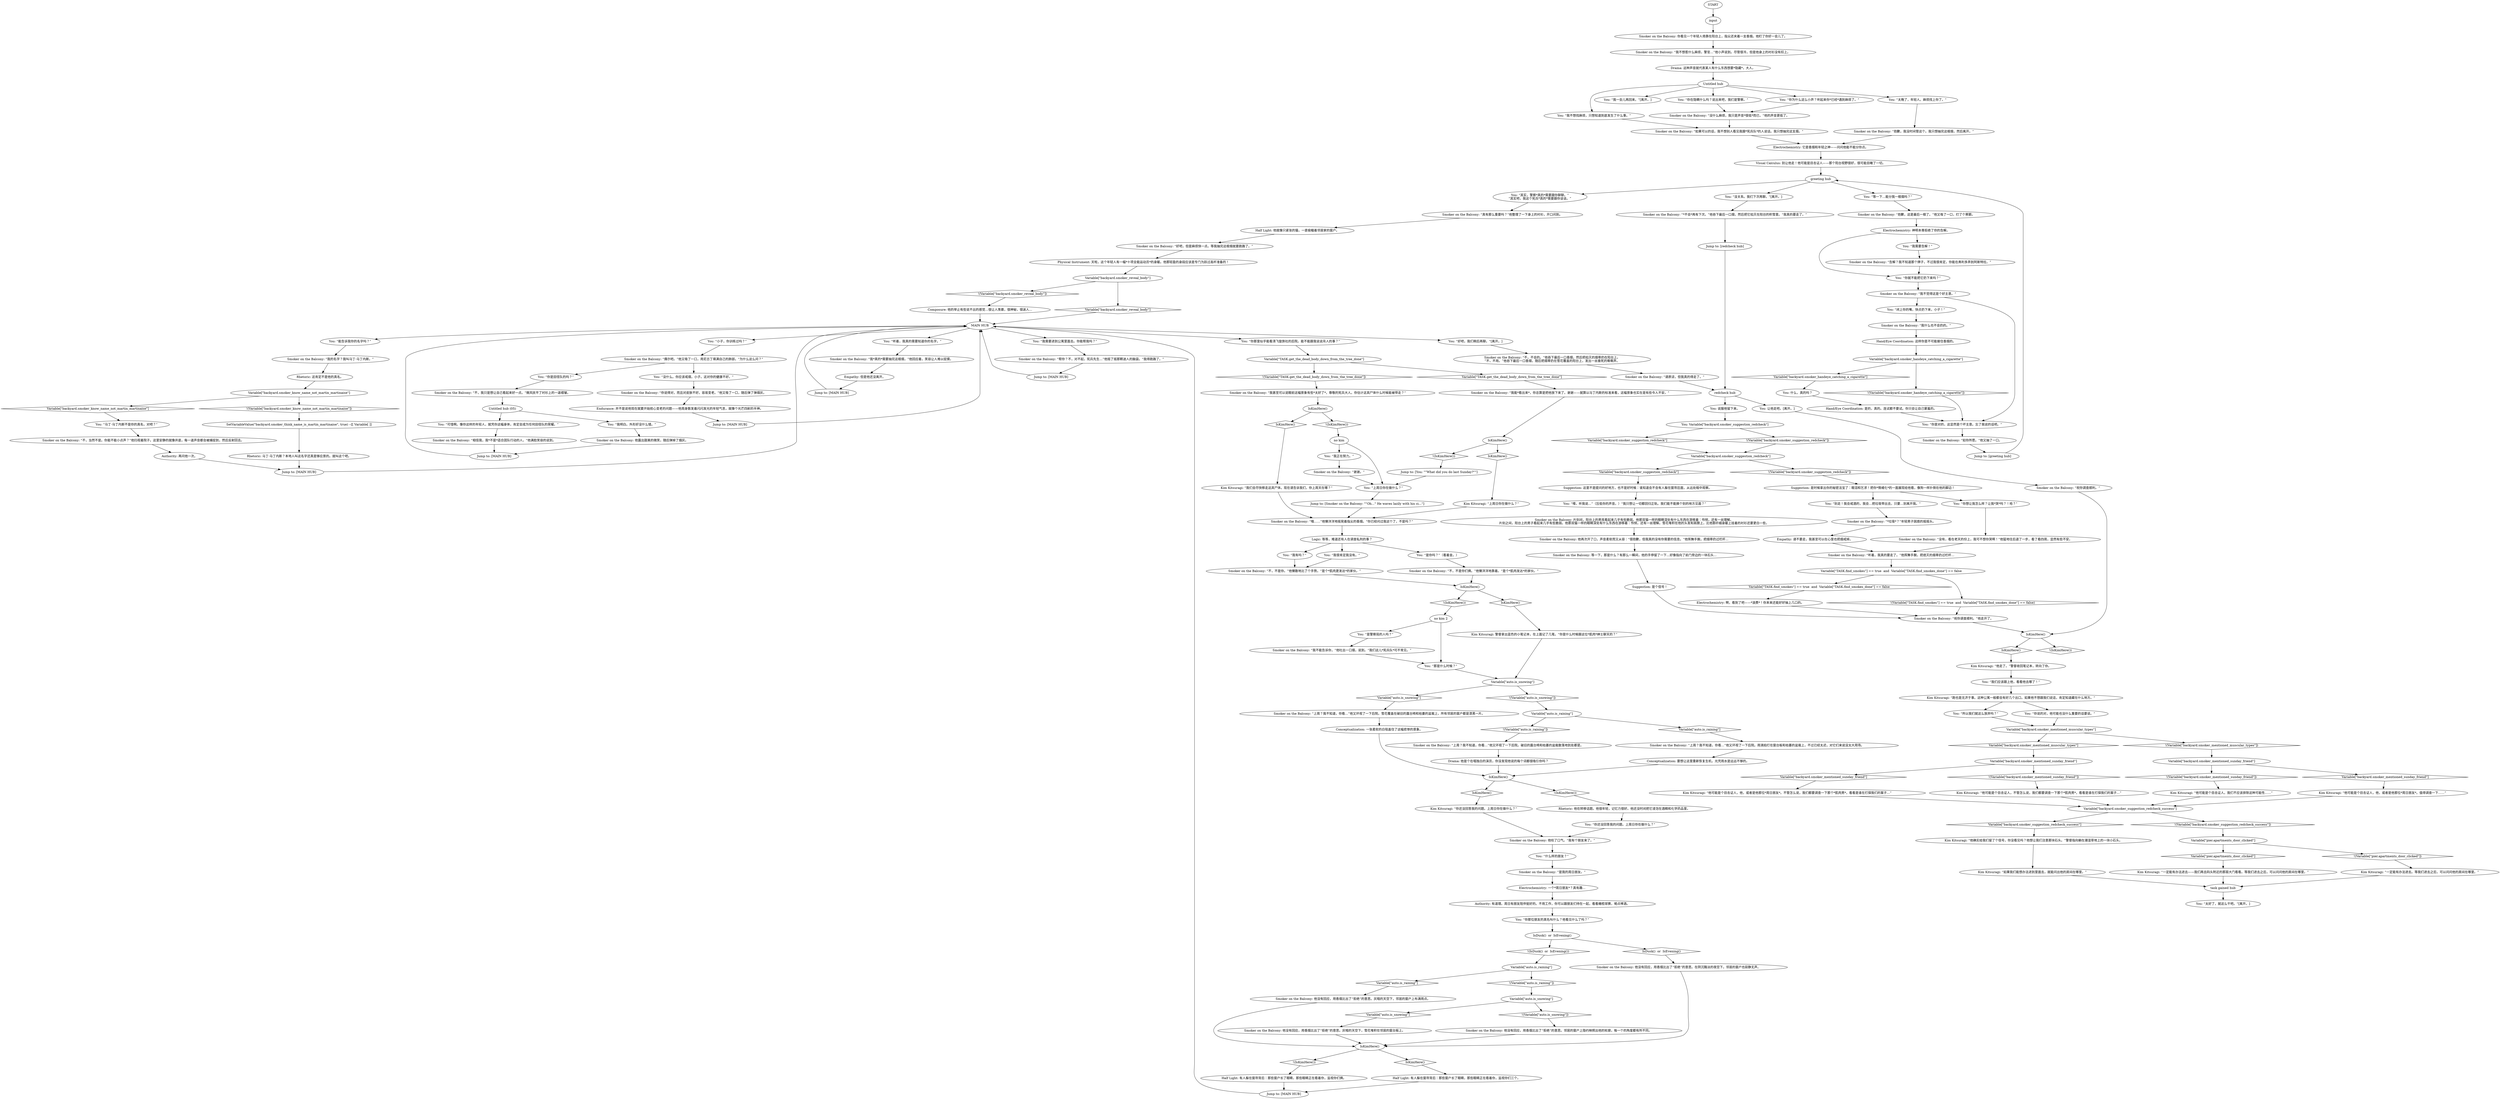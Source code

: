 # BACKYARD / SMOKER ON THE BALCONY
# The balcony overlooks the scene of the hanging but he's not a witness. He told as much to the investigator before, who you can ascertain was from Whitewater: foreshadowing for the HONOUR COURT's arrival later. EDITED VERSION
# ==================================================
digraph G {
	  0 [label="START"];
	  1 [label="input"];
	  2 [label="You: “好吧，我们稍后再聊。”[离开。]"];
	  3 [label="IsKimHere()"];
	  4 [label="IsKimHere()", shape=diamond];
	  5 [label="!(IsKimHere())", shape=diamond];
	  6 [label="Smoker on the Balcony: “偶尔吧。”他又吸了一口，用尼古丁填满自己的肺部。“为什么这么问？”"];
	  7 [label="Smoker on the Balcony: “是我的周日朋友。”"];
	  8 [label="Suggestion: 是时候拿出你的秘密法宝了：眼泪和乞求！把你*情绪化*的一面展现给他看，像狗一样扑倒在他的脚边！"];
	  9 [label="You: “我明白。外形好没什么错。”"];
	  10 [label="Smoker on the Balcony: 他没有回应，用香烟比出了“拒绝”的意思。邻居的窗户上隐约映照出他的轮廓，每一个的角度都有所不同。"];
	  11 [label="SetVariableValue(\"backyard.smoker_think_name_is_martin_martinaise\", true) --[[ Variable[ ]]"];
	  12 [label="Smoker on the Balcony: “如果可以的话，我不想别人看见我跟*宪兵队*的人说话。我只想抽完这支烟。”"];
	  13 [label="You: “你那里似乎能看清飞旋旅社的后院。能不能跟我说说吊人的事？”"];
	  14 [label="Smoker on the Balcony: “不，当然不是。你能不能小点声？”他扫视着院子。这里安静的就像井底，每一道声音都会被捕捉到，然后反射回去。"];
	  15 [label="Smoker on the Balcony: “祝你调查顺利。”他走开了。"];
	  16 [label="You: “你就不能把它扔下来吗？”"];
	  17 [label="Variable[\"auto.is_snowing\"]"];
	  18 [label="Variable[\"auto.is_snowing\"]", shape=diamond];
	  19 [label="!(Variable[\"auto.is_snowing\"])", shape=diamond];
	  20 [label="You: “我需要进到公寓里面去。你能帮我吗？”"];
	  21 [label="Kim Kitsuragi: 警督拿出蓝色的小笔记本，在上面记了几笔。“你是什么时候跟这位*肌肉*绅士聊天的？”"];
	  22 [label="Rhetoric: 这肯定不是他的真名。"];
	  23 [label="You: “可惜啊。像你这样的年轻人，就凭你这幅身体，肯定会成为任何田径队的荣耀。”"];
	  24 [label="You: “所以我们就这么放弃吗？”"];
	  25 [label="task gained hub"];
	  26 [label="Smoker on the Balcony: 你看见一个年轻人倚靠在阳台上，指尖还夹着一支香烟。他盯了你好一会儿了。"];
	  27 [label="redcheck hub"];
	  28 [label="Hand/Eye Coordination: 这样你是不可能接住香烟的。"];
	  29 [label="Electrochemistry: 啊，看到了吧——*浪费*！你本来还能好好抽上几口的。"];
	  30 [label="You: “你为什么这么小声？听起来你*已经*遇到麻烦了。”"];
	  31 [label="Kim Kitsuragi: “我们会尽快移走这具尸体。现在请告诉我们，你上周天在哪？”"];
	  32 [label="Smoker on the Balcony: “我的名字？我叫马丁·马丁内斯。”"];
	  33 [label="Smoker on the Balcony: “你说得对，而且对皮肤不好。容易变老。”他又吸了一口，随后弹了弹烟灰。"];
	  34 [label="IsKimHere()"];
	  35 [label="IsKimHere()", shape=diamond];
	  36 [label="!(IsKimHere())", shape=diamond];
	  37 [label="Smoker on the Balcony: “*不会*再有下次。”他吞下最后一口烟，然后把它掐灭在阳台的积雪里。“我真的要走了。”"];
	  38 [label="Smoker on the Balcony: “祝你调查顺利。”"];
	  39 [label="Smoker on the Balcony: “听着，我真的要走了。”他挥舞手腕，把熄灭的烟蒂扔过栏杆…"];
	  40 [label="Smoker on the Balcony: “没有，看在老天的份上，我可不想你哭啊！”他猛地往后退了一步，看了看四周，显然有些不安。"];
	  41 [label="Logic: 等等，难道还有人在调查私刑的事？"];
	  42 [label="greeting hub"];
	  43 [label="Physical Instrument: 天啦，这个年轻人有一幅*十项全能运动员*的身躯。他那轻盈的身段应该是专门为跃过高杆准备的！"];
	  44 [label="Smoker on the Balcony: 片刻间，阳台上的男孩看起来几乎有些脆弱。他那双猫一样的眼睛深处有什么东西在游移着：怜悯，还有一丝理解。\n片刻之间，阳台上的男子看起来几乎有些脆弱。他那双猫一样的眼睛深处有什么东西在游移着：怜悯，还有一丝理解。雪花堆积在他的头发和肩膀上，比他那纤细身躯上挂着的衬衫还要更白一些。"];
	  45 [label="Smoker on the Balcony: “上周？我不知道，你看…”他又环视了一下后院。雪花覆盖在破旧的露台椅和枯萎的盆栽上，所有邻居的窗户都是漆黑一片。"];
	  46 [label="Variable[\"auto.is_snowing\"]"];
	  47 [label="Variable[\"auto.is_snowing\"]", shape=diamond];
	  48 [label="!(Variable[\"auto.is_snowing\"])", shape=diamond];
	  49 [label="Electrochemistry: 一个*周日朋友*？真有趣…"];
	  50 [label="Smoker on the Balcony: 他没有回应，用香烟比出了“拒绝”的意思。在阴沉黯淡的夜空下，邻居的窗户也寂静无声。"];
	  51 [label="Jump to: [MAIN HUB]"];
	  52 [label="You: “你说的对，他可能也没什么重要的话要说。”"];
	  53 [label="Kim Kitsuragi: “他可能是个目击证人，他，或者是他那位*周日朋友*。不管怎么说，我们都要调查一下那个*肌肉男*，看看是谁在打探我们的案子…”"];
	  54 [label="Variable[\"backyard.smoker_handeye_catching_a_cigarette\"]"];
	  55 [label="Variable[\"backyard.smoker_handeye_catching_a_cigarette\"]", shape=diamond];
	  56 [label="!(Variable[\"backyard.smoker_handeye_catching_a_cigarette\"])", shape=diamond];
	  57 [label="Smoker on the Balcony: “上周？我不知道，你看…”他又环视了一下后院。破旧的露台椅和枯萎的盆栽散落地到处都是。"];
	  58 [label="Variable[\"TASK.find_smokes\"] == true  and  Variable[\"TASK.find_smokes_done\"] == false"];
	  59 [label="Variable[\"TASK.find_smokes\"] == true  and  Variable[\"TASK.find_smokes_done\"] == false", shape=diamond];
	  60 [label="!(Variable[\"TASK.find_smokes\"] == true  and  Variable[\"TASK.find_smokes_done\"] == false)", shape=diamond];
	  61 [label="You: “我一会儿再回来。”[离开。]"];
	  62 [label="Smoker on the Balcony: “不，不是你。”他懒散地比了个手势。“是个*肌肉更发达*的家伙。”"];
	  63 [label="Electrochemistry: 它是香烟和年轻之神——问问他能不能分你点。"];
	  64 [label="no kim 2"];
	  65 [label="Authority: 有道理。周日有朋友陪伴挺好的。不用工作，你可以跟朋友们待在一起，看看橄榄球赛，喝点啤酒。"];
	  66 [label="You: “我们应该跟上他，看看他去哪了！”"];
	  67 [label="You: “你那位朋友的真名叫什么？他看见什么了吗？”"];
	  68 [label="MAIN HUB"];
	  69 [label="You: “我正在努力。”"];
	  70 [label="Empathy: 但是他还没离开。"];
	  71 [label="Smoker on the Balcony: “相信我，我*不是*适合团队行动的人，”他满脸笑容的说到。"];
	  72 [label="Kim Kitsuragi: “跑也是无济于事。这种公寓一般都会有好几个出口。如果他不想跟我们说话，肯定知道藏在什么地方。”"];
	  73 [label="You: “你是对的，这显然是个坏主意。忘了我说的话吧。”"];
	  74 [label="Hand/Eye Coordination: 是的，真的。连试都不要试。你只会让自己蒙羞的。"];
	  75 [label="Smoker on the Balcony: “如你所愿。”他又抽了一口。"];
	  76 [label="Variable[\"auto.is_raining\"]"];
	  77 [label="Variable[\"auto.is_raining\"]", shape=diamond];
	  78 [label="!(Variable[\"auto.is_raining\"])", shape=diamond];
	  79 [label="Drama: 他是个在唱独白的演员，你没发现他说的每个词都很吸引你吗？"];
	  80 [label="Visual Calculus: 别让他走！他可能是目击证人——那个阳台视野很好，很可能目睹了一切。"];
	  81 [label="Smoker on the Balcony: “没什么麻烦，我只是声音*很低*而已，”他的声音更低了。"];
	  82 [label="Variable[\"backyard.smoker_know_name_not_martin_martinaise\"]"];
	  83 [label="Variable[\"backyard.smoker_know_name_not_martin_martinaise\"]", shape=diamond];
	  84 [label="!(Variable[\"backyard.smoker_know_name_not_martin_martinaise\"])", shape=diamond];
	  85 [label="You: “听着，我真的需要知道你的名字。”"];
	  86 [label="Smoker on the Balcony: “我不能告诉你，”他吐出一口烟，说到。“我们这儿*宪兵队*可不常见。”"];
	  87 [label="Smoker on the Balcony: “不，不会的。”他吞下最后一口香烟，然后把掐灭的烟蒂扔在阳台上。\n“不，不用。”他吞下最后一口香烟，随后把烟蒂扔在雪花覆盖的阳台上，发出一丝垂死的嘶嘶声。"];
	  88 [label="Electrochemistry: 神明本尊拒绝了你的告解。"];
	  89 [label="Smoker on the Balcony: “不，不是你们俩。”他懒洋洋地靠着。“是个*肌肉发达*的家伙。”"];
	  90 [label="Jump to: [redcheck hub]"];
	  91 [label="You: “我不想找麻烦，只想知道到底发生了什么事。”"];
	  92 [label="You: 什么，真的吗？"];
	  93 [label="Smoker on the Balcony: 他再次开了口，声音柔软而又从容：“很抱歉，但我真的没有你需要的信息。”他挥舞手腕，把烟蒂扔过栏杆…"];
	  94 [label="Kim Kitsuragi: “一定能有办法进去——我们再去码头附近的那扇大门看看。等我们进去之后，可以问问他的房间在哪里。”"];
	  95 [label="You: “能告诉我你的名字吗？”"];
	  96 [label="Kim Kitsuragi: “上周日你在做什么？”"];
	  97 [label="You: “你还没回答我的问题。上周日你在做什么？”"];
	  98 [label="You: “是警察局的人吗？”"];
	  99 [label="Untitled hub (05)"];
	  100 [label="Jump to: [MAIN HUB]"];
	  101 [label="Kim Kitsuragi: “一定能有办法进去。等我们进去之后，可以问问他的房间在哪里。”"];
	  102 [label="Kim Kitsuragi: “他确实给我们留了个信号，你没看见吗？他想让我们注意那块石头。”警督指向躺在潮湿草地上的一块小石头。"];
	  104 [label="Smoker on the Balcony: “我什么也不会扔的。”"];
	  105 [label="Smoker on the Balcony: 他没有回应，用香烟比出了“拒绝”的意思。灰暗的天空下，邻居的窗户上布满雨点。"];
	  106 [label="IsKimHere()"];
	  107 [label="IsKimHere()", shape=diamond];
	  108 [label="!(IsKimHere())", shape=diamond];
	  109 [label="You: “等一下…能分我一根烟吗？”"];
	  110 [label="Smoker on the Balcony: “谢谢。”"];
	  111 [label="Kim Kitsuragi: “你还没回答我的问题。上周日你在做什么？”"];
	  112 [label="Smoker on the Balcony: 他叹了口气。“我有个朋友来了。”"];
	  113 [label="Jump to: [MAIN HUB]"];
	  114 [label="Smoker on the Balcony: “我*真的*需要抽完这根烟，”他回应着，笑容让人难以捉摸。"];
	  115 [label="Smoker on the Balcony: “真有那么重要吗？”他整理了一下身上的衬衫，开口问到。"];
	  116 [label="You: “是你吗？”（看着金。）"];
	  117 [label="Smoker on the Balcony: 等一下，那是什么？有那么一瞬间，他的手停留了一下…好像指向了前门旁边的一块石头…"];
	  118 [label="IsKimHere()"];
	  119 [label="IsKimHere()", shape=diamond];
	  120 [label="!(IsKimHere())", shape=diamond];
	  121 [label="Half Light: 他就像只紧张的猫，一直偷瞄着邻居家的窗户。"];
	  122 [label="You: “马丁·马丁内斯不是你的真名，对吧？”"];
	  123 [label="Smoker on the Balcony: “不，我只是想让自己看起来好一点。”微风抚平了衬衫上的一道褶皱。"];
	  124 [label="Jump to: [greeting hub]"];
	  125 [label="Jump to: [Smoker on the Balcony: \"\"Oh...\" He waves lazily with his ci...\"]"];
	  126 [label="Half Light: 有人躲在窗帘背后：那些窗户长了眼睛，那些眼睛正在看着你，监视你们三个。"];
	  127 [label="Variable[\"backyard.smoker_reveal_body\"]"];
	  128 [label="Variable[\"backyard.smoker_reveal_body\"]", shape=diamond];
	  129 [label="!(Variable[\"backyard.smoker_reveal_body\"])", shape=diamond];
	  130 [label="Smoker on the Balcony: “我能*看出来*，你总算是把他放下来了。谢谢——就算以马丁内斯的标准来看，这幅景象也实在是有些令人不安。”"];
	  131 [label="Jump to: [MAIN HUB]"];
	  132 [label="Kim Kitsuragi: “他走了。”警督收回笔记本，转向了你。"];
	  133 [label="Smoker on the Balcony: “我甚至可以说眼前这幅景象有些*太好了*，尊敬的宪兵大人。你估计这具尸体什么时候能被带走？”"];
	  134 [label="You: “我需要告解！”"];
	  135 [label="You: “闭上你的嘴，快点扔下来，小子！”"];
	  136 [label="Conceptualization: 要想让这里重新恢复生机，光凭雨水是远远不够的。"];
	  137 [label="Variable[\"auto.is_raining\"]"];
	  138 [label="Variable[\"auto.is_raining\"]", shape=diamond];
	  139 [label="!(Variable[\"auto.is_raining\"])", shape=diamond];
	  140 [label="You: “你想让我怎么样？让我*哭*吗？！哈？”"];
	  141 [label="Smoker on the Balcony: “*垃圾*？”年轻男子困惑的摇摇头。"];
	  142 [label="Smoker on the Balcony: “帮你？不，对不起，宪兵先生…”他摇了摇那颗迷人的脑袋。“我得跑路了。”"];
	  143 [label="Jump to: [MAIN HUB]"];
	  144 [label="You: “我很肯定我没有。”"];
	  145 [label="Drama: 这种声音就代表某人有什么东西想要*隐藏*，大人。"];
	  146 [label="Conceptualization: 一张柔软的白毯盖住了这幅悲惨的景象。"];
	  147 [label="Smoker on the Balcony: “抱歉，我没时间管这个。我只想抽完这根烟，然后离开。”"];
	  148 [label="You: “喂，听我说…”（压低你的声音。）“我只想让一切都回归正轨。我们能不能换个别的地方见面？”"];
	  149 [label="You: “其实，警察*真的*需要跟你聊聊。”\n“其实吧，我这个宪兵*真的*需要跟你谈谈。”"];
	  150 [label="Smoker on the Balcony: “哦……”他懒洋洋地摇晃着指尖的香烟。“你已经问过我这个了，不是吗？”"];
	  151 [label="Rhetoric: 他在转移话题。他很年轻，记忆力很好。他还没时间把它浸泡在酒精和化学药品里。"];
	  152 [label="You: “没关系。我们下次再聊。”[离开。]"];
	  153 [label="Endurance: 并不是说他现在就要开始担心变老的问题——他周身散发着闪闪发光的年轻气息，就像个光芒四射的半神。"];
	  154 [label="Kim Kitsuragi: “他可能是个目击证人，他，或者是他那位*周日朋友*。值得调查一下……”"];
	  155 [label="Kim Kitsuragi: “如果我们能想办法进到里面去，就能问出他的房间在哪里。”"];
	  156 [label="Smoker on the Balcony: “告解？我不知道那个牌子，不过我很肯定，你能在弗利多弄到阿斯特拉。”"];
	  157 [label="You: “别走！我会戒酒的，我会…把垃圾带出去，只要…别离开我。”"];
	  158 [label="You: “小子，你训练过吗？”"];
	  159 [label="no kim"];
	  160 [label="Authority: 再问他一次。"];
	  161 [label="You: “你是田径队的吗？”"];
	  162 [label="You: “你在隐瞒什么吗？说出来吧，我们是警察。”"];
	  163 [label="Suggestion: 是个信号！"];
	  164 [label="IsDusk()  or  IsEvening()"];
	  165 [label="IsDusk()  or  IsEvening()", shape=diamond];
	  166 [label="!(IsDusk()  or  IsEvening())", shape=diamond];
	  167 [label="Half Light: 有人躲在窗帘背后：那些窗户长了眼睛，那些眼睛正在看着你，监视你们俩。"];
	  168 [label="Smoker on the Balcony: “请原谅，但我真的得走了。”"];
	  169 [label="IsKimHere()"];
	  170 [label="IsKimHere()", shape=diamond];
	  171 [label="!(IsKimHere())", shape=diamond];
	  172 [label="Smoker on the Balcony: “抱歉，这是最后一根了。”他又吸了一口，打了个寒颤。"];
	  173 [label="You: “那是什么时候？”"];
	  174 [label="You: “没什么。你应该戒烟，小子。这对你的健康不好。”"];
	  175 [label="Variable[\"backyard.smoker_mentioned_sunday_friend\"]"];
	  176 [label="Variable[\"backyard.smoker_mentioned_sunday_friend\"]", shape=diamond];
	  177 [label="!(Variable[\"backyard.smoker_mentioned_sunday_friend\"])", shape=diamond];
	  178 [label="Smoker on the Balcony: “我不想惹什么麻烦，警官…”他小声说到。尽管很冷，但是他身上的衬衫没有扣上。"];
	  179 [label="Jump to: [You: \"\"What did you do last Sunday?\"\"]"];
	  180 [label="You: “太晚了，年轻人。麻烦找上你了。”"];
	  181 [label="Empathy: 请不要走，我甚至可以在心里也把烟戒掉。"];
	  182 [label="Variable[\"pier.apartments_door_clicked\"]"];
	  183 [label="Variable[\"pier.apartments_door_clicked\"]", shape=diamond];
	  184 [label="!(Variable[\"pier.apartments_door_clicked\"])", shape=diamond];
	  185 [label="Composure: 他的举止有些说不出的感觉…很让人羡慕，很神秘，很迷人…"];
	  186 [label="You: “上周日你在做什么？”"];
	  187 [label="IsKimHere()"];
	  188 [label="IsKimHere()", shape=diamond];
	  189 [label="!(IsKimHere())", shape=diamond];
	  190 [label="You: “什么样的朋友？”"];
	  191 [label="Rhetoric: 马丁·马丁内斯？本地人叫这名字还真是够应景的。就叫这个吧。"];
	  192 [label="Variable[\"backyard.smoker_suggestion_redcheck_success\"]"];
	  193 [label="Variable[\"backyard.smoker_suggestion_redcheck_success\"]", shape=diamond];
	  194 [label="!(Variable[\"backyard.smoker_suggestion_redcheck_success\"])", shape=diamond];
	  195 [label="Variable[\"backyard.smoker_mentioned_sunday_friend\"]"];
	  196 [label="Variable[\"backyard.smoker_mentioned_sunday_friend\"]", shape=diamond];
	  197 [label="!(Variable[\"backyard.smoker_mentioned_sunday_friend\"])", shape=diamond];
	  198 [label="You: “太好了，就这么干吧。”[离开。]"];
	  199 [label="Untitled hub"];
	  200 [label="Smoker on the Balcony: “上周？我不知道，你看…”他又环视了一下后院。雨滴拍打在窗台板和枯萎的盆栽上，不过已经太迟，对它们来说没太大用场。"];
	  201 [label="Variable[\"TASK.get_the_dead_body_down_from_the_tree_done\"]"];
	  202 [label="Variable[\"TASK.get_the_dead_body_down_from_the_tree_done\"]", shape=diamond];
	  203 [label="!(Variable[\"TASK.get_the_dead_body_down_from_the_tree_done\"])", shape=diamond];
	  204 [label="Jump to: [MAIN HUB]"];
	  205 [label="Variable[\"backyard.smoker_mentioned_muscular_types\"]"];
	  206 [label="Variable[\"backyard.smoker_mentioned_muscular_types\"]", shape=diamond];
	  207 [label="!(Variable[\"backyard.smoker_mentioned_muscular_types\"])", shape=diamond];
	  208 [label="You: “我有吗？”"];
	  209 [label="You: 让他走吧。[离开。]"];
	  210 [label="You: 说服他留下来。"];
	  211 [label="You: Variable[\"backyard.smoker_suggestion_redcheck\"]"];
	  212 [label="Variable[\"backyard.smoker_suggestion_redcheck\"]", shape=diamond];
	  213 [label="!(Variable[\"backyard.smoker_suggestion_redcheck\"])", shape=diamond];
	  214 [label="Variable[\"backyard.smoker_suggestion_redcheck\"]"];
	  215 [label="Variable[\"backyard.smoker_suggestion_redcheck\"]", shape=diamond];
	  216 [label="!(Variable[\"backyard.smoker_suggestion_redcheck\"])", shape=diamond];
	  217 [label="Suggestion: 这里不是提问的好地方，也不是好时候：谁知道会不会有人躲在窗帘后面，从远处暗中观察。"];
	  218 [label="Kim Kitsuragi: “他可能是个目击证人，不管怎么说，我们都要调查一下那个*肌肉男*，看看是谁在打探我们的案子…”"];
	  219 [label="Kim Kitsuragi: “他可能是个目击证人。我们不应该排除这种可能性……”"];
	  220 [label="Smoker on the Balcony: 他露出甜美的微笑，随后弹掉了烟灰。"];
	  221 [label="Smoker on the Balcony: “好吧，但是麻烦快一点。等我抽完这根烟就要跑路了。”"];
	  222 [label="Smoker on the Balcony: “我不觉得这是个好主意。”"];
	  223 [label="Smoker on the Balcony: 他没有回应，用香烟比出了“拒绝”的意思。灰暗的天空下，雪花堆积在邻居的窗台板上。"];
	  0 -> 1
	  1 -> 26
	  2 -> 87
	  3 -> 4
	  3 -> 5
	  4 -> 96
	  5 -> 179
	  6 -> 161
	  6 -> 174
	  7 -> 49
	  8 -> 140
	  8 -> 157
	  9 -> 220
	  10 -> 106
	  11 -> 191
	  12 -> 63
	  13 -> 201
	  14 -> 160
	  15 -> 34
	  16 -> 222
	  17 -> 18
	  17 -> 19
	  18 -> 45
	  19 -> 76
	  20 -> 142
	  21 -> 17
	  22 -> 82
	  23 -> 71
	  24 -> 205
	  25 -> 198
	  26 -> 178
	  27 -> 209
	  27 -> 210
	  28 -> 54
	  29 -> 15
	  30 -> 81
	  31 -> 150
	  32 -> 22
	  33 -> 153
	  34 -> 35
	  34 -> 36
	  35 -> 132
	  37 -> 90
	  38 -> 34
	  39 -> 58
	  40 -> 39
	  41 -> 208
	  41 -> 116
	  41 -> 144
	  42 -> 152
	  42 -> 109
	  42 -> 149
	  43 -> 127
	  44 -> 93
	  45 -> 146
	  46 -> 48
	  46 -> 47
	  47 -> 223
	  48 -> 10
	  49 -> 65
	  50 -> 106
	  51 -> 68
	  52 -> 205
	  53 -> 192
	  54 -> 56
	  54 -> 55
	  55 -> 92
	  56 -> 73
	  57 -> 79
	  58 -> 59
	  58 -> 60
	  59 -> 29
	  60 -> 15
	  62 -> 118
	  63 -> 80
	  64 -> 98
	  64 -> 173
	  65 -> 67
	  66 -> 72
	  67 -> 164
	  68 -> 2
	  68 -> 13
	  68 -> 20
	  68 -> 85
	  68 -> 158
	  68 -> 95
	  69 -> 110
	  70 -> 113
	  71 -> 100
	  72 -> 24
	  72 -> 52
	  73 -> 75
	  74 -> 73
	  75 -> 124
	  76 -> 77
	  76 -> 78
	  77 -> 200
	  78 -> 57
	  79 -> 187
	  80 -> 42
	  81 -> 12
	  82 -> 83
	  82 -> 84
	  83 -> 122
	  84 -> 11
	  85 -> 114
	  86 -> 173
	  87 -> 168
	  88 -> 16
	  88 -> 134
	  89 -> 118
	  90 -> 27
	  91 -> 12
	  92 -> 74
	  93 -> 117
	  94 -> 25
	  95 -> 32
	  96 -> 150
	  97 -> 112
	  98 -> 86
	  99 -> 9
	  99 -> 23
	  100 -> 68
	  101 -> 25
	  102 -> 155
	  104 -> 28
	  105 -> 106
	  106 -> 107
	  106 -> 108
	  107 -> 126
	  108 -> 167
	  109 -> 172
	  110 -> 186
	  111 -> 112
	  112 -> 190
	  113 -> 68
	  114 -> 70
	  115 -> 121
	  116 -> 89
	  117 -> 163
	  118 -> 120
	  118 -> 119
	  119 -> 21
	  120 -> 64
	  121 -> 221
	  122 -> 14
	  123 -> 99
	  124 -> 42
	  125 -> 150
	  126 -> 131
	  127 -> 128
	  127 -> 129
	  128 -> 68
	  129 -> 185
	  130 -> 3
	  131 -> 68
	  132 -> 66
	  133 -> 169
	  134 -> 156
	  135 -> 104
	  136 -> 187
	  137 -> 138
	  137 -> 139
	  138 -> 105
	  139 -> 46
	  140 -> 40
	  141 -> 181
	  142 -> 143
	  143 -> 68
	  144 -> 62
	  145 -> 199
	  146 -> 187
	  147 -> 63
	  148 -> 44
	  149 -> 115
	  150 -> 41
	  151 -> 97
	  152 -> 37
	  153 -> 51
	  154 -> 192
	  155 -> 25
	  156 -> 16
	  157 -> 141
	  158 -> 6
	  159 -> 186
	  159 -> 69
	  160 -> 204
	  161 -> 123
	  162 -> 81
	  163 -> 15
	  164 -> 165
	  164 -> 166
	  165 -> 50
	  166 -> 137
	  167 -> 131
	  168 -> 27
	  169 -> 170
	  169 -> 171
	  170 -> 31
	  171 -> 159
	  172 -> 88
	  173 -> 17
	  174 -> 33
	  175 -> 176
	  175 -> 177
	  176 -> 154
	  177 -> 219
	  178 -> 145
	  179 -> 186
	  180 -> 147
	  181 -> 39
	  182 -> 184
	  182 -> 183
	  183 -> 94
	  184 -> 101
	  185 -> 68
	  186 -> 125
	  187 -> 188
	  187 -> 189
	  188 -> 111
	  189 -> 151
	  190 -> 7
	  191 -> 204
	  192 -> 193
	  192 -> 194
	  193 -> 102
	  194 -> 182
	  195 -> 196
	  195 -> 197
	  196 -> 53
	  197 -> 218
	  199 -> 162
	  199 -> 180
	  199 -> 91
	  199 -> 61
	  199 -> 30
	  200 -> 136
	  201 -> 202
	  201 -> 203
	  202 -> 130
	  203 -> 133
	  204 -> 68
	  205 -> 206
	  205 -> 207
	  206 -> 195
	  207 -> 175
	  208 -> 62
	  209 -> 38
	  210 -> 211
	  211 -> 212
	  211 -> 213
	  212 -> 214
	  213 -> 214
	  214 -> 216
	  214 -> 215
	  215 -> 217
	  216 -> 8
	  217 -> 148
	  218 -> 192
	  219 -> 192
	  220 -> 100
	  221 -> 43
	  222 -> 73
	  222 -> 135
	  223 -> 106
}

